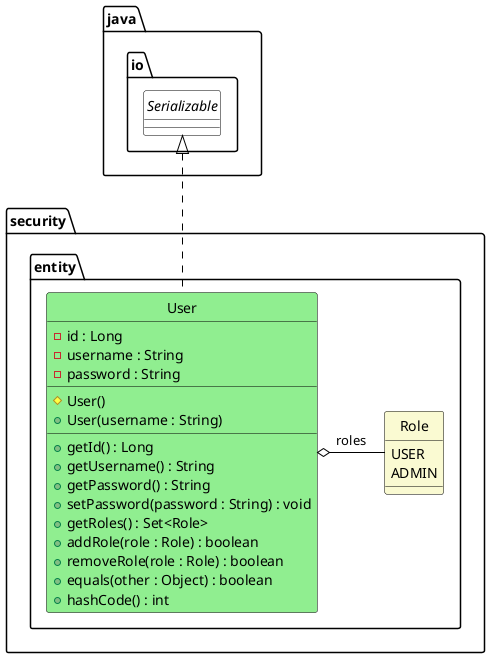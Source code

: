 @startuml

hide circle
hide stereotype

skinparam class {
    ArrowColor black
    BackgroundColor white
    BackgroundColor<<Description>> lightblue
    BackgroundColor<<MomentInterval>> pink
    BackgroundColor<<Role>> lightgoldenrodyellow
    BackgroundColor<<PersonPlaceThing>> lightgreen
    BorderColor black
}

package java.io {
    interface Serializable
}

package security.entity <<Folder>> {
    enum Role<<Role>> {
        USER
        ADMIN
    }

    class User<<PersonPlaceThing>> {
        -id : Long
        -username : String
        -password : String
        __
        #User()
        +User(username : String)
        __
        +getId() : Long
        +getUsername() : String
        +getPassword() : String
        +setPassword(password : String) : void
        +getRoles() : Set<Role>
        +addRole(role : Role) : boolean
        +removeRole(role : Role) : boolean
        +equals(other : Object) : boolean
        +hashCode() : int
    }

    User .up.|> Serializable
    User o-right- Role : roles
}

@enduml
